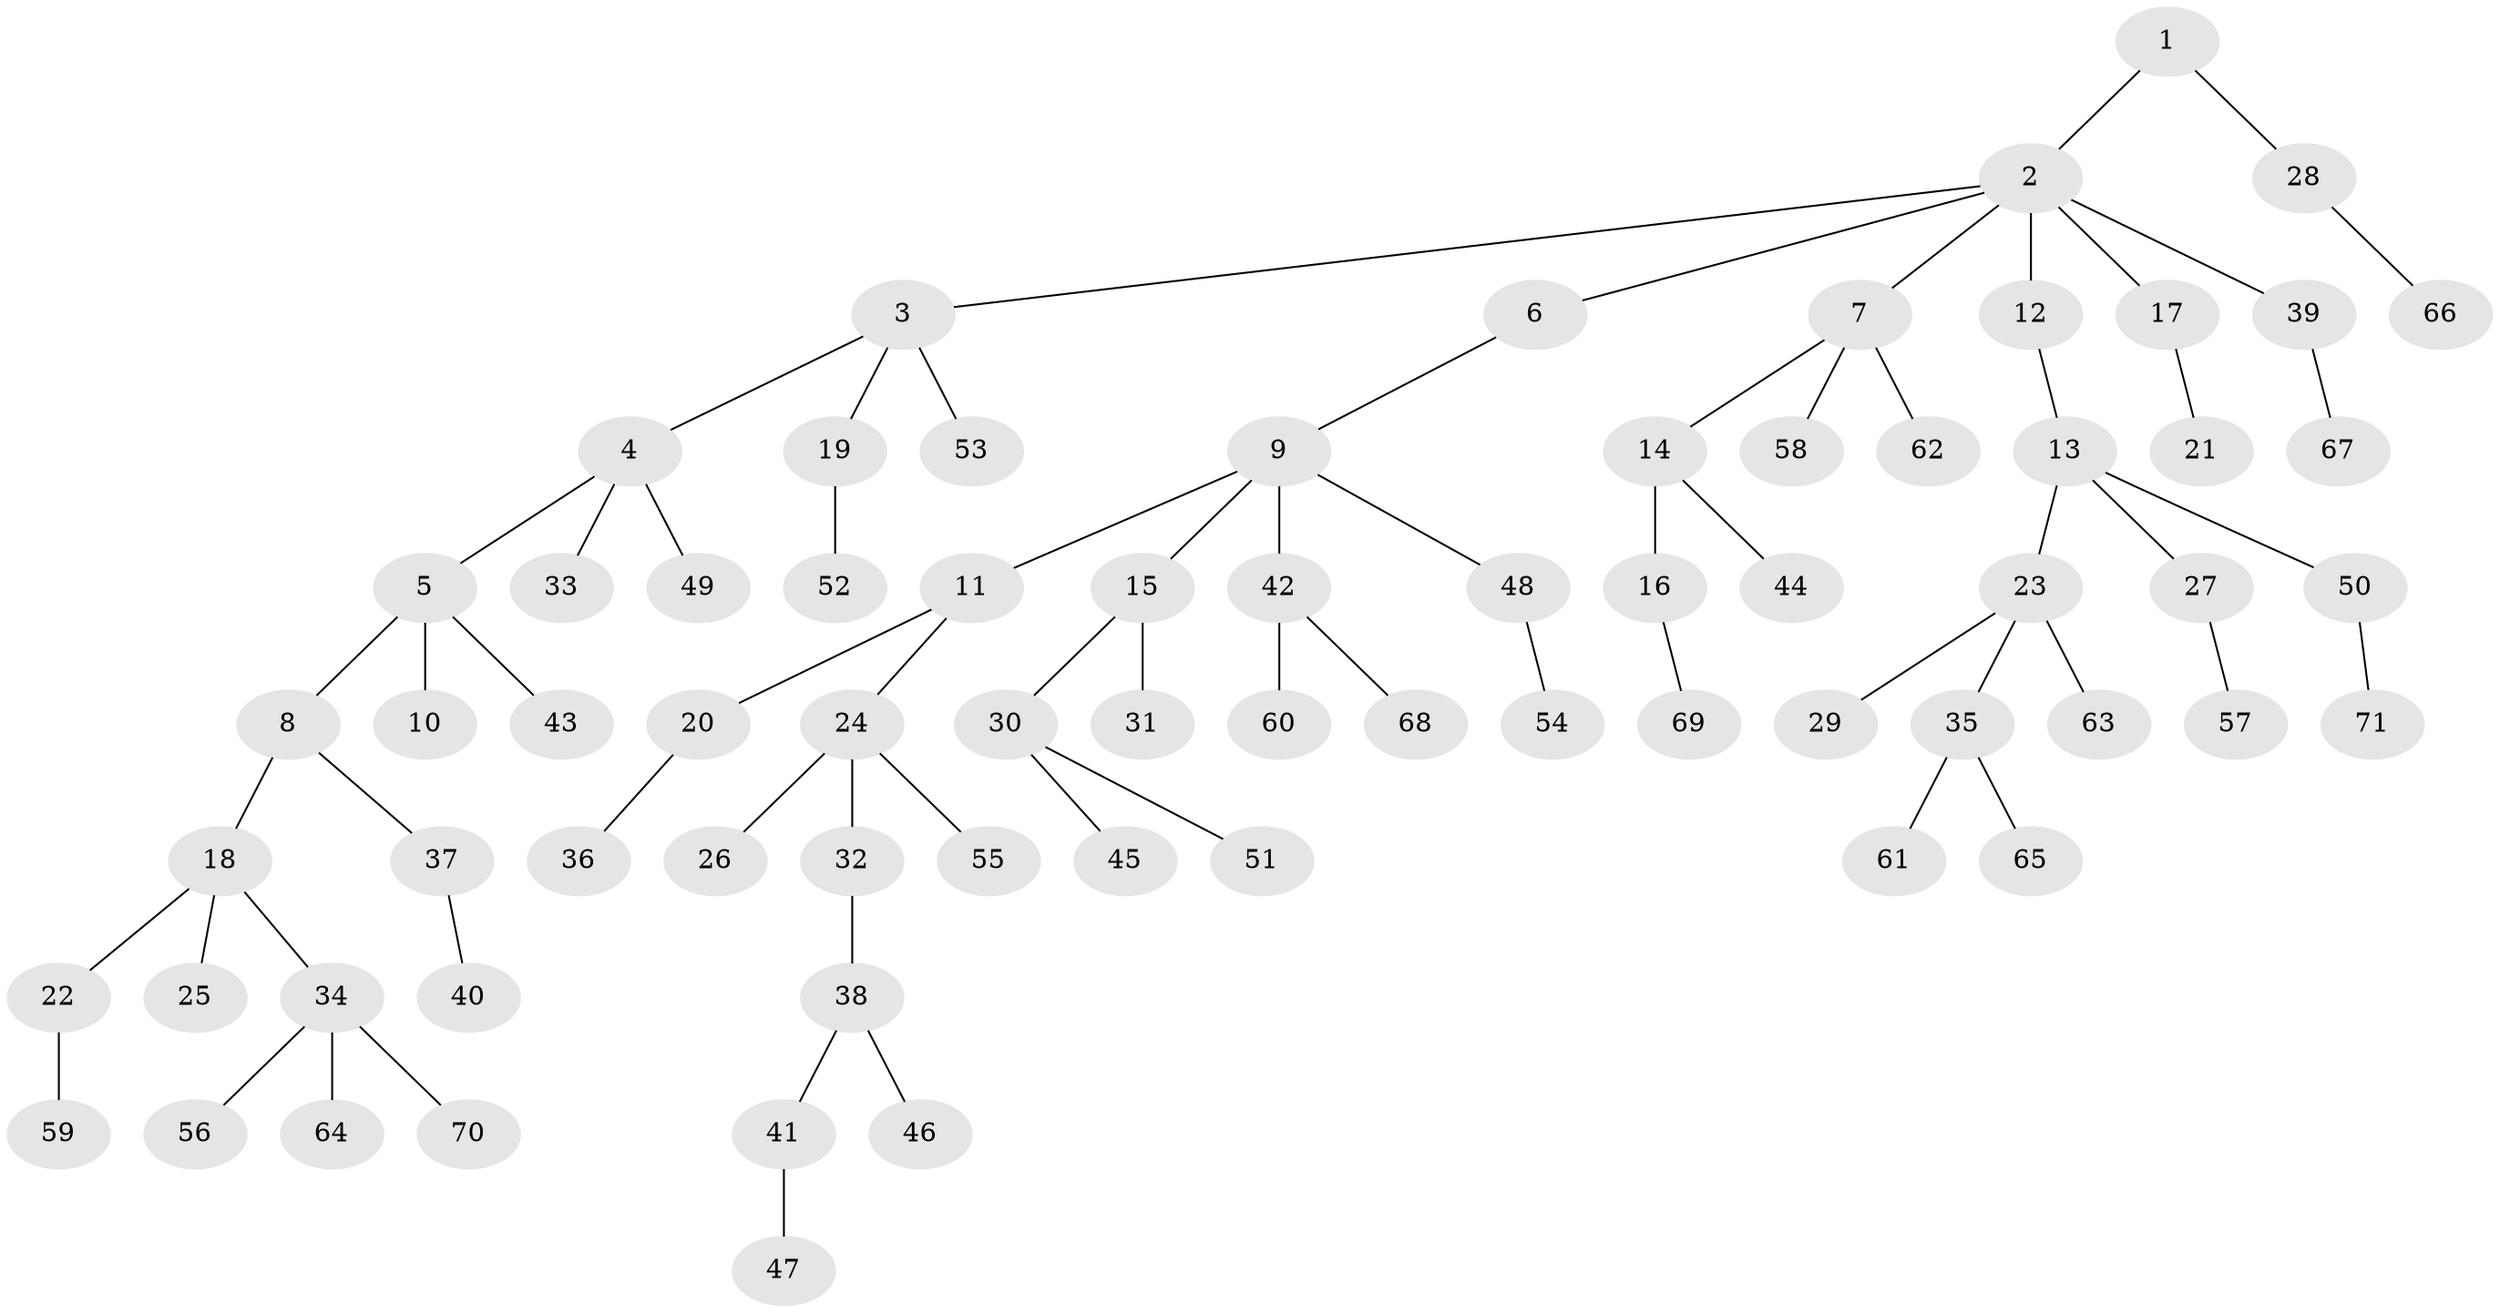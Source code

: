 // coarse degree distribution, {2: 0.18604651162790697, 7: 0.023255813953488372, 5: 0.023255813953488372, 3: 0.23255813953488372, 4: 0.023255813953488372, 1: 0.5116279069767442}
// Generated by graph-tools (version 1.1) at 2025/37/03/04/25 23:37:26]
// undirected, 71 vertices, 70 edges
graph export_dot {
  node [color=gray90,style=filled];
  1;
  2;
  3;
  4;
  5;
  6;
  7;
  8;
  9;
  10;
  11;
  12;
  13;
  14;
  15;
  16;
  17;
  18;
  19;
  20;
  21;
  22;
  23;
  24;
  25;
  26;
  27;
  28;
  29;
  30;
  31;
  32;
  33;
  34;
  35;
  36;
  37;
  38;
  39;
  40;
  41;
  42;
  43;
  44;
  45;
  46;
  47;
  48;
  49;
  50;
  51;
  52;
  53;
  54;
  55;
  56;
  57;
  58;
  59;
  60;
  61;
  62;
  63;
  64;
  65;
  66;
  67;
  68;
  69;
  70;
  71;
  1 -- 2;
  1 -- 28;
  2 -- 3;
  2 -- 6;
  2 -- 7;
  2 -- 12;
  2 -- 17;
  2 -- 39;
  3 -- 4;
  3 -- 19;
  3 -- 53;
  4 -- 5;
  4 -- 33;
  4 -- 49;
  5 -- 8;
  5 -- 10;
  5 -- 43;
  6 -- 9;
  7 -- 14;
  7 -- 58;
  7 -- 62;
  8 -- 18;
  8 -- 37;
  9 -- 11;
  9 -- 15;
  9 -- 42;
  9 -- 48;
  11 -- 20;
  11 -- 24;
  12 -- 13;
  13 -- 23;
  13 -- 27;
  13 -- 50;
  14 -- 16;
  14 -- 44;
  15 -- 30;
  15 -- 31;
  16 -- 69;
  17 -- 21;
  18 -- 22;
  18 -- 25;
  18 -- 34;
  19 -- 52;
  20 -- 36;
  22 -- 59;
  23 -- 29;
  23 -- 35;
  23 -- 63;
  24 -- 26;
  24 -- 32;
  24 -- 55;
  27 -- 57;
  28 -- 66;
  30 -- 45;
  30 -- 51;
  32 -- 38;
  34 -- 56;
  34 -- 64;
  34 -- 70;
  35 -- 61;
  35 -- 65;
  37 -- 40;
  38 -- 41;
  38 -- 46;
  39 -- 67;
  41 -- 47;
  42 -- 60;
  42 -- 68;
  48 -- 54;
  50 -- 71;
}
